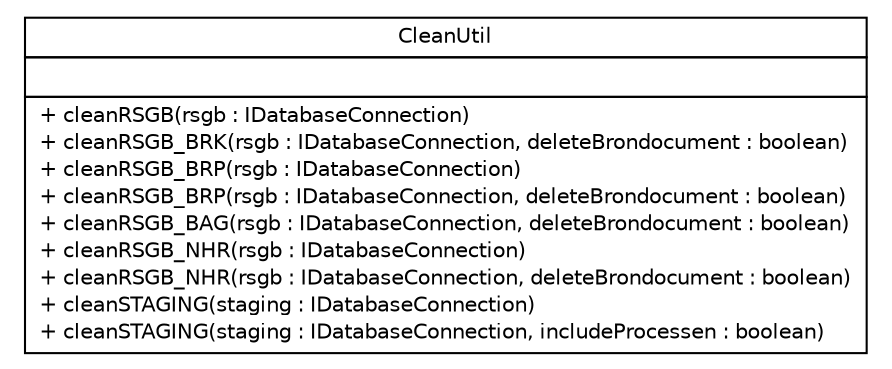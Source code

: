 #!/usr/local/bin/dot
#
# Class diagram 
# Generated by UMLGraph version R5_6-24-gf6e263 (http://www.umlgraph.org/)
#

digraph G {
	edge [fontname="Helvetica",fontsize=10,labelfontname="Helvetica",labelfontsize=10];
	node [fontname="Helvetica",fontsize=10,shape=plaintext];
	nodesep=0.25;
	ranksep=0.5;
	// nl.b3p.brmo.test.util.database.dbunit.CleanUtil
	c0 [label=<<table title="nl.b3p.brmo.test.util.database.dbunit.CleanUtil" border="0" cellborder="1" cellspacing="0" cellpadding="2" port="p" href="./CleanUtil.html">
		<tr><td><table border="0" cellspacing="0" cellpadding="1">
<tr><td align="center" balign="center"> CleanUtil </td></tr>
		</table></td></tr>
		<tr><td><table border="0" cellspacing="0" cellpadding="1">
<tr><td align="left" balign="left">  </td></tr>
		</table></td></tr>
		<tr><td><table border="0" cellspacing="0" cellpadding="1">
<tr><td align="left" balign="left"> + cleanRSGB(rsgb : IDatabaseConnection) </td></tr>
<tr><td align="left" balign="left"> + cleanRSGB_BRK(rsgb : IDatabaseConnection, deleteBrondocument : boolean) </td></tr>
<tr><td align="left" balign="left"> + cleanRSGB_BRP(rsgb : IDatabaseConnection) </td></tr>
<tr><td align="left" balign="left"> + cleanRSGB_BRP(rsgb : IDatabaseConnection, deleteBrondocument : boolean) </td></tr>
<tr><td align="left" balign="left"> + cleanRSGB_BAG(rsgb : IDatabaseConnection, deleteBrondocument : boolean) </td></tr>
<tr><td align="left" balign="left"> + cleanRSGB_NHR(rsgb : IDatabaseConnection) </td></tr>
<tr><td align="left" balign="left"> + cleanRSGB_NHR(rsgb : IDatabaseConnection, deleteBrondocument : boolean) </td></tr>
<tr><td align="left" balign="left"> + cleanSTAGING(staging : IDatabaseConnection) </td></tr>
<tr><td align="left" balign="left"> + cleanSTAGING(staging : IDatabaseConnection, includeProcessen : boolean) </td></tr>
		</table></td></tr>
		</table>>, URL="./CleanUtil.html", fontname="Helvetica", fontcolor="black", fontsize=10.0];
}

